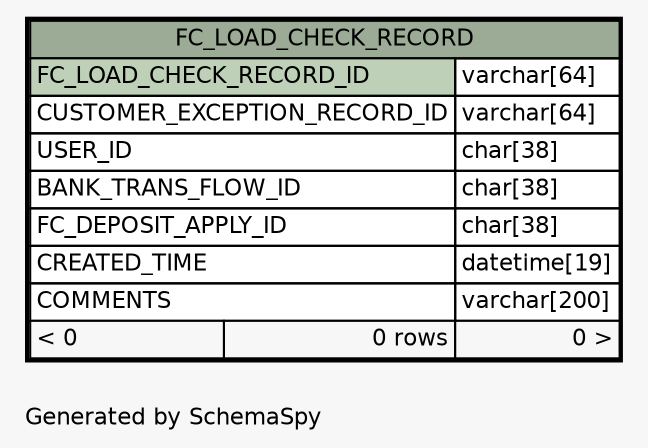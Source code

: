 // dot 2.26.0 on Linux 2.6.32-504.8.1.el6.x86_64
// SchemaSpy rev 590
digraph "oneDegreeRelationshipsDiagram" {
  graph [
    rankdir="RL"
    bgcolor="#f7f7f7"
    label="\nGenerated by SchemaSpy"
    labeljust="l"
    nodesep="0.18"
    ranksep="0.46"
    fontname="Helvetica"
    fontsize="11"
  ];
  node [
    fontname="Helvetica"
    fontsize="11"
    shape="plaintext"
  ];
  edge [
    arrowsize="0.8"
  ];
  "FC_LOAD_CHECK_RECORD" [
    label=<
    <TABLE BORDER="2" CELLBORDER="1" CELLSPACING="0" BGCOLOR="#ffffff">
      <TR><TD COLSPAN="3" BGCOLOR="#9bab96" ALIGN="CENTER">FC_LOAD_CHECK_RECORD</TD></TR>
      <TR><TD PORT="FC_LOAD_CHECK_RECORD_ID" COLSPAN="2" BGCOLOR="#bed1b8" ALIGN="LEFT">FC_LOAD_CHECK_RECORD_ID</TD><TD PORT="FC_LOAD_CHECK_RECORD_ID.type" ALIGN="LEFT">varchar[64]</TD></TR>
      <TR><TD PORT="CUSTOMER_EXCEPTION_RECORD_ID" COLSPAN="2" ALIGN="LEFT">CUSTOMER_EXCEPTION_RECORD_ID</TD><TD PORT="CUSTOMER_EXCEPTION_RECORD_ID.type" ALIGN="LEFT">varchar[64]</TD></TR>
      <TR><TD PORT="USER_ID" COLSPAN="2" ALIGN="LEFT">USER_ID</TD><TD PORT="USER_ID.type" ALIGN="LEFT">char[38]</TD></TR>
      <TR><TD PORT="BANK_TRANS_FLOW_ID" COLSPAN="2" ALIGN="LEFT">BANK_TRANS_FLOW_ID</TD><TD PORT="BANK_TRANS_FLOW_ID.type" ALIGN="LEFT">char[38]</TD></TR>
      <TR><TD PORT="FC_DEPOSIT_APPLY_ID" COLSPAN="2" ALIGN="LEFT">FC_DEPOSIT_APPLY_ID</TD><TD PORT="FC_DEPOSIT_APPLY_ID.type" ALIGN="LEFT">char[38]</TD></TR>
      <TR><TD PORT="CREATED_TIME" COLSPAN="2" ALIGN="LEFT">CREATED_TIME</TD><TD PORT="CREATED_TIME.type" ALIGN="LEFT">datetime[19]</TD></TR>
      <TR><TD PORT="COMMENTS" COLSPAN="2" ALIGN="LEFT">COMMENTS</TD><TD PORT="COMMENTS.type" ALIGN="LEFT">varchar[200]</TD></TR>
      <TR><TD ALIGN="LEFT" BGCOLOR="#f7f7f7">&lt; 0</TD><TD ALIGN="RIGHT" BGCOLOR="#f7f7f7">0 rows</TD><TD ALIGN="RIGHT" BGCOLOR="#f7f7f7">0 &gt;</TD></TR>
    </TABLE>>
    URL="FC_LOAD_CHECK_RECORD.html"
    tooltip="FC_LOAD_CHECK_RECORD"
  ];
}
